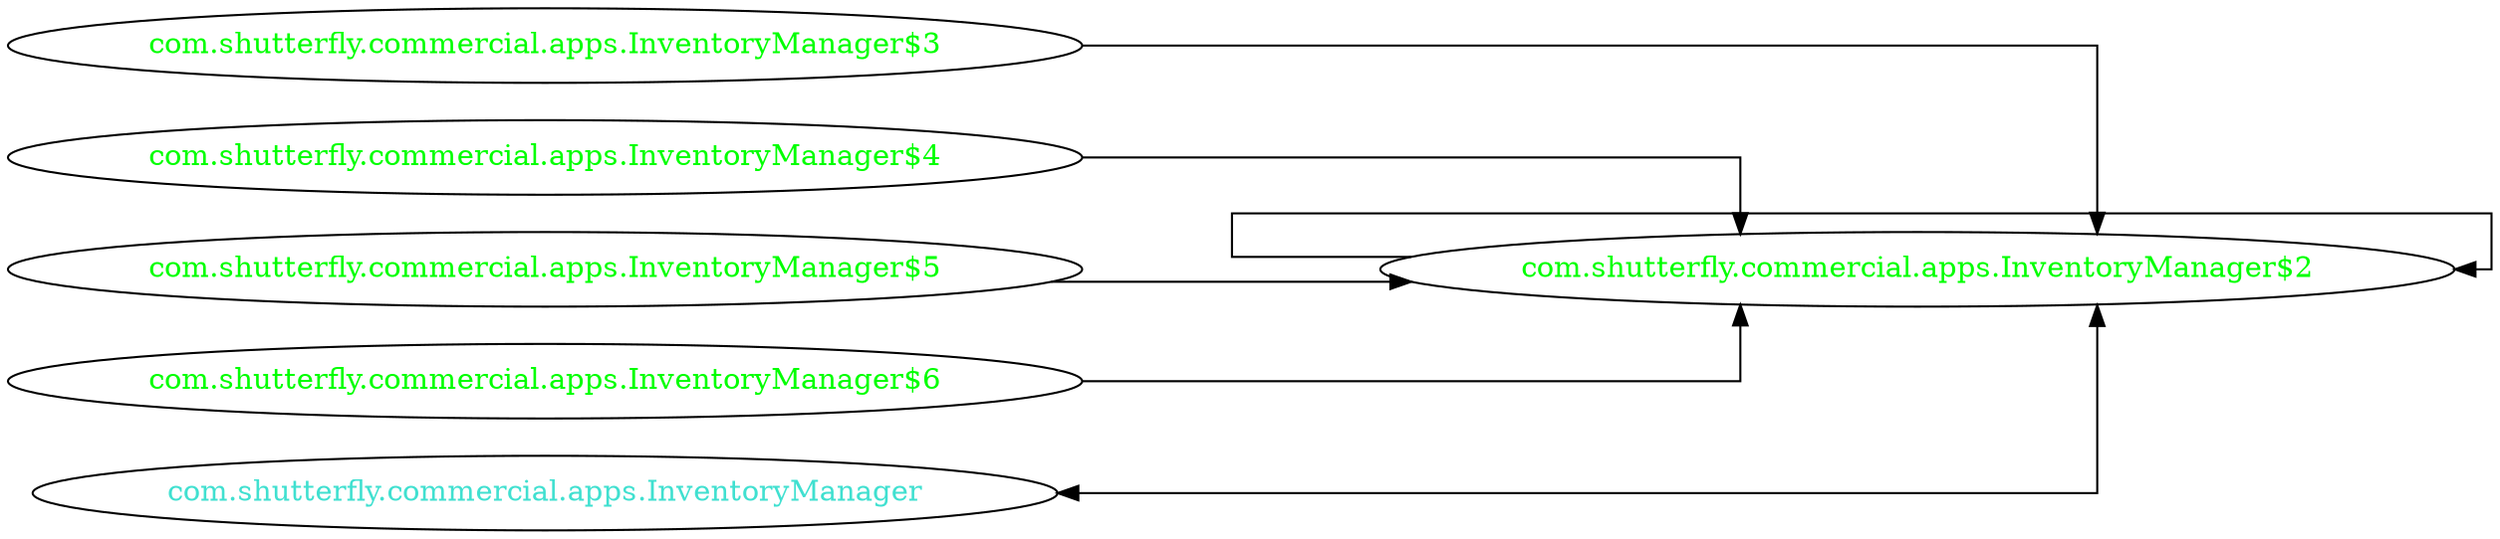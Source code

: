 digraph dependencyGraph {
 concentrate=true;
 ranksep="2.0";
 rankdir="LR"; 
 splines="ortho";
"com.shutterfly.commercial.apps.InventoryManager$2" [fontcolor="red"];
"com.shutterfly.commercial.apps.InventoryManager$2" [ fontcolor="green" ];
"com.shutterfly.commercial.apps.InventoryManager$2"->"com.shutterfly.commercial.apps.InventoryManager$2";
"com.shutterfly.commercial.apps.InventoryManager$3" [ fontcolor="green" ];
"com.shutterfly.commercial.apps.InventoryManager$3"->"com.shutterfly.commercial.apps.InventoryManager$2";
"com.shutterfly.commercial.apps.InventoryManager$4" [ fontcolor="green" ];
"com.shutterfly.commercial.apps.InventoryManager$4"->"com.shutterfly.commercial.apps.InventoryManager$2";
"com.shutterfly.commercial.apps.InventoryManager$5" [ fontcolor="green" ];
"com.shutterfly.commercial.apps.InventoryManager$5"->"com.shutterfly.commercial.apps.InventoryManager$2";
"com.shutterfly.commercial.apps.InventoryManager$6" [ fontcolor="green" ];
"com.shutterfly.commercial.apps.InventoryManager$6"->"com.shutterfly.commercial.apps.InventoryManager$2";
"com.shutterfly.commercial.apps.InventoryManager" [ fontcolor="turquoise" ];
"com.shutterfly.commercial.apps.InventoryManager"->"com.shutterfly.commercial.apps.InventoryManager$2" [dir=both];
}